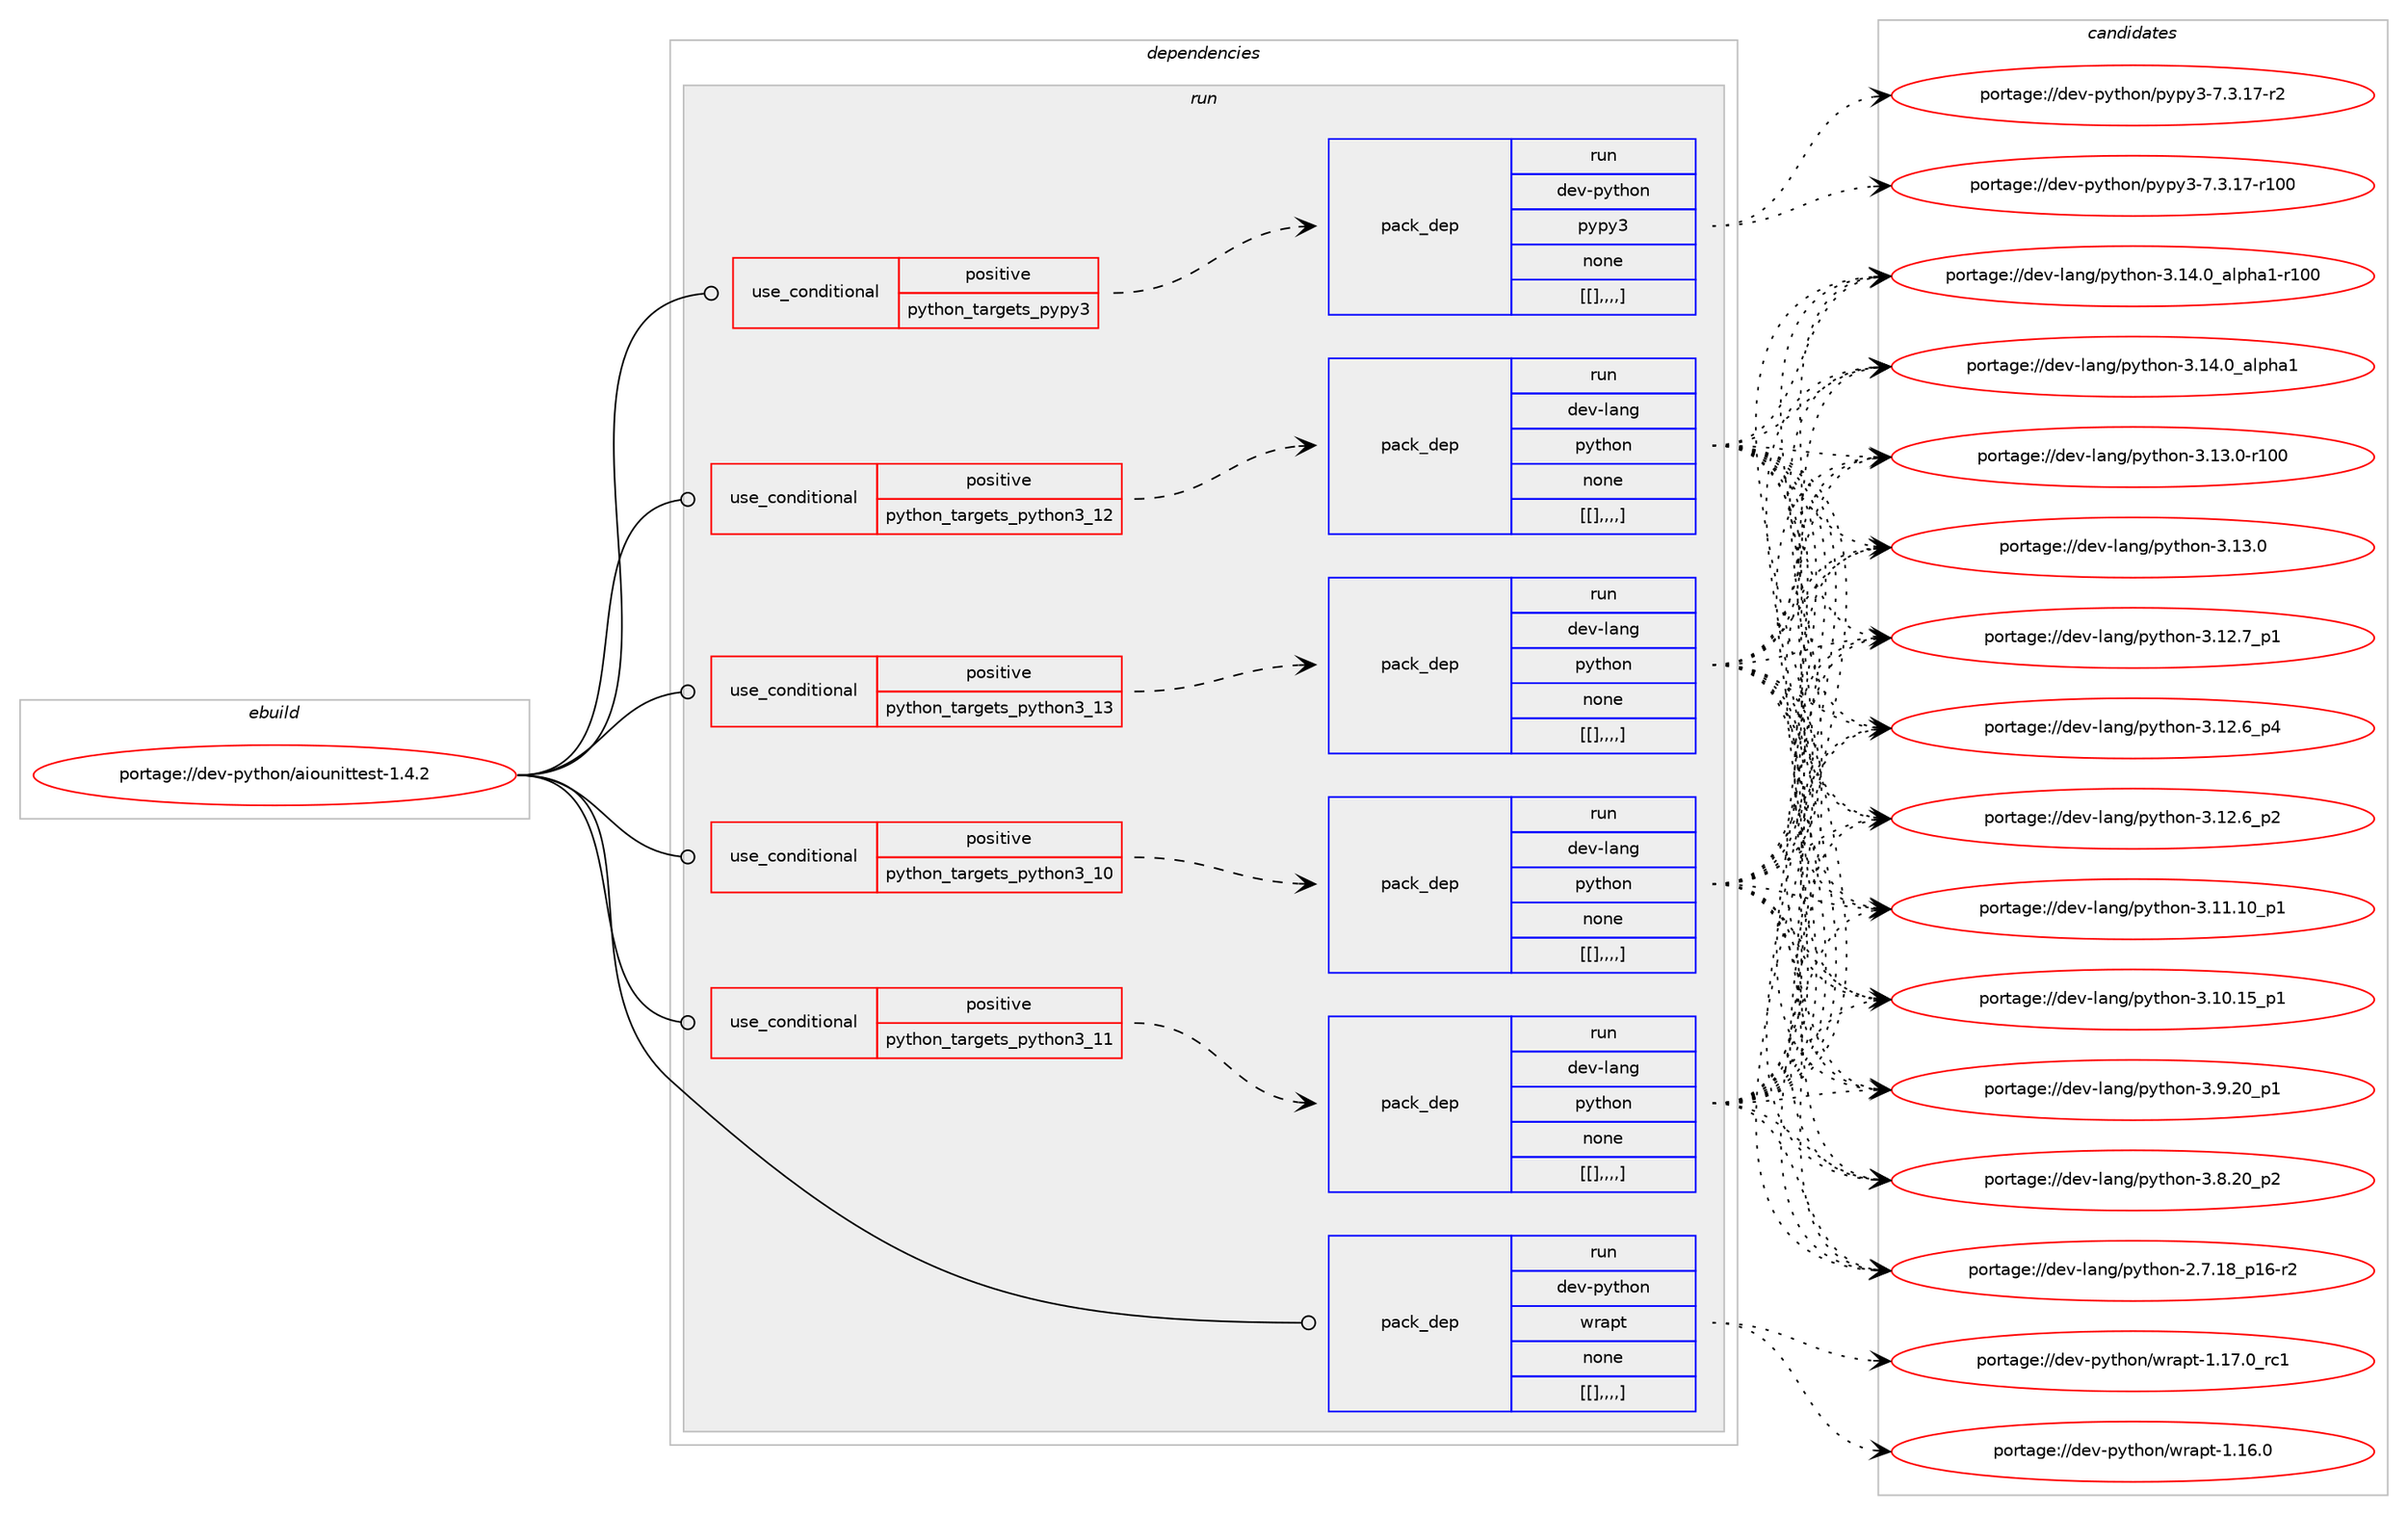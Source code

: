 digraph prolog {

# *************
# Graph options
# *************

newrank=true;
concentrate=true;
compound=true;
graph [rankdir=LR,fontname=Helvetica,fontsize=10,ranksep=1.5];#, ranksep=2.5, nodesep=0.2];
edge  [arrowhead=vee];
node  [fontname=Helvetica,fontsize=10];

# **********
# The ebuild
# **********

subgraph cluster_leftcol {
color=gray;
label=<<i>ebuild</i>>;
id [label="portage://dev-python/aiounittest-1.4.2", color=red, width=4, href="../dev-python/aiounittest-1.4.2.svg"];
}

# ****************
# The dependencies
# ****************

subgraph cluster_midcol {
color=gray;
label=<<i>dependencies</i>>;
subgraph cluster_compile {
fillcolor="#eeeeee";
style=filled;
label=<<i>compile</i>>;
}
subgraph cluster_compileandrun {
fillcolor="#eeeeee";
style=filled;
label=<<i>compile and run</i>>;
}
subgraph cluster_run {
fillcolor="#eeeeee";
style=filled;
label=<<i>run</i>>;
subgraph cond32798 {
dependency146832 [label=<<TABLE BORDER="0" CELLBORDER="1" CELLSPACING="0" CELLPADDING="4"><TR><TD ROWSPAN="3" CELLPADDING="10">use_conditional</TD></TR><TR><TD>positive</TD></TR><TR><TD>python_targets_pypy3</TD></TR></TABLE>>, shape=none, color=red];
subgraph pack112710 {
dependency146834 [label=<<TABLE BORDER="0" CELLBORDER="1" CELLSPACING="0" CELLPADDING="4" WIDTH="220"><TR><TD ROWSPAN="6" CELLPADDING="30">pack_dep</TD></TR><TR><TD WIDTH="110">run</TD></TR><TR><TD>dev-python</TD></TR><TR><TD>pypy3</TD></TR><TR><TD>none</TD></TR><TR><TD>[[],,,,]</TD></TR></TABLE>>, shape=none, color=blue];
}
dependency146832:e -> dependency146834:w [weight=20,style="dashed",arrowhead="vee"];
}
id:e -> dependency146832:w [weight=20,style="solid",arrowhead="odot"];
subgraph cond32801 {
dependency146838 [label=<<TABLE BORDER="0" CELLBORDER="1" CELLSPACING="0" CELLPADDING="4"><TR><TD ROWSPAN="3" CELLPADDING="10">use_conditional</TD></TR><TR><TD>positive</TD></TR><TR><TD>python_targets_python3_10</TD></TR></TABLE>>, shape=none, color=red];
subgraph pack112713 {
dependency146841 [label=<<TABLE BORDER="0" CELLBORDER="1" CELLSPACING="0" CELLPADDING="4" WIDTH="220"><TR><TD ROWSPAN="6" CELLPADDING="30">pack_dep</TD></TR><TR><TD WIDTH="110">run</TD></TR><TR><TD>dev-lang</TD></TR><TR><TD>python</TD></TR><TR><TD>none</TD></TR><TR><TD>[[],,,,]</TD></TR></TABLE>>, shape=none, color=blue];
}
dependency146838:e -> dependency146841:w [weight=20,style="dashed",arrowhead="vee"];
}
id:e -> dependency146838:w [weight=20,style="solid",arrowhead="odot"];
subgraph cond32806 {
dependency146849 [label=<<TABLE BORDER="0" CELLBORDER="1" CELLSPACING="0" CELLPADDING="4"><TR><TD ROWSPAN="3" CELLPADDING="10">use_conditional</TD></TR><TR><TD>positive</TD></TR><TR><TD>python_targets_python3_11</TD></TR></TABLE>>, shape=none, color=red];
subgraph pack112720 {
dependency146854 [label=<<TABLE BORDER="0" CELLBORDER="1" CELLSPACING="0" CELLPADDING="4" WIDTH="220"><TR><TD ROWSPAN="6" CELLPADDING="30">pack_dep</TD></TR><TR><TD WIDTH="110">run</TD></TR><TR><TD>dev-lang</TD></TR><TR><TD>python</TD></TR><TR><TD>none</TD></TR><TR><TD>[[],,,,]</TD></TR></TABLE>>, shape=none, color=blue];
}
dependency146849:e -> dependency146854:w [weight=20,style="dashed",arrowhead="vee"];
}
id:e -> dependency146849:w [weight=20,style="solid",arrowhead="odot"];
subgraph cond32812 {
dependency146861 [label=<<TABLE BORDER="0" CELLBORDER="1" CELLSPACING="0" CELLPADDING="4"><TR><TD ROWSPAN="3" CELLPADDING="10">use_conditional</TD></TR><TR><TD>positive</TD></TR><TR><TD>python_targets_python3_12</TD></TR></TABLE>>, shape=none, color=red];
subgraph pack112727 {
dependency146866 [label=<<TABLE BORDER="0" CELLBORDER="1" CELLSPACING="0" CELLPADDING="4" WIDTH="220"><TR><TD ROWSPAN="6" CELLPADDING="30">pack_dep</TD></TR><TR><TD WIDTH="110">run</TD></TR><TR><TD>dev-lang</TD></TR><TR><TD>python</TD></TR><TR><TD>none</TD></TR><TR><TD>[[],,,,]</TD></TR></TABLE>>, shape=none, color=blue];
}
dependency146861:e -> dependency146866:w [weight=20,style="dashed",arrowhead="vee"];
}
id:e -> dependency146861:w [weight=20,style="solid",arrowhead="odot"];
subgraph cond32816 {
dependency146869 [label=<<TABLE BORDER="0" CELLBORDER="1" CELLSPACING="0" CELLPADDING="4"><TR><TD ROWSPAN="3" CELLPADDING="10">use_conditional</TD></TR><TR><TD>positive</TD></TR><TR><TD>python_targets_python3_13</TD></TR></TABLE>>, shape=none, color=red];
subgraph pack112738 {
dependency146889 [label=<<TABLE BORDER="0" CELLBORDER="1" CELLSPACING="0" CELLPADDING="4" WIDTH="220"><TR><TD ROWSPAN="6" CELLPADDING="30">pack_dep</TD></TR><TR><TD WIDTH="110">run</TD></TR><TR><TD>dev-lang</TD></TR><TR><TD>python</TD></TR><TR><TD>none</TD></TR><TR><TD>[[],,,,]</TD></TR></TABLE>>, shape=none, color=blue];
}
dependency146869:e -> dependency146889:w [weight=20,style="dashed",arrowhead="vee"];
}
id:e -> dependency146869:w [weight=20,style="solid",arrowhead="odot"];
subgraph pack112740 {
dependency146890 [label=<<TABLE BORDER="0" CELLBORDER="1" CELLSPACING="0" CELLPADDING="4" WIDTH="220"><TR><TD ROWSPAN="6" CELLPADDING="30">pack_dep</TD></TR><TR><TD WIDTH="110">run</TD></TR><TR><TD>dev-python</TD></TR><TR><TD>wrapt</TD></TR><TR><TD>none</TD></TR><TR><TD>[[],,,,]</TD></TR></TABLE>>, shape=none, color=blue];
}
id:e -> dependency146890:w [weight=20,style="solid",arrowhead="odot"];
}
}

# **************
# The candidates
# **************

subgraph cluster_choices {
rank=same;
color=gray;
label=<<i>candidates</i>>;

subgraph choice112707 {
color=black;
nodesep=1;
choice100101118451121211161041111104711212111212151455546514649554511450 [label="portage://dev-python/pypy3-7.3.17-r2", color=red, width=4,href="../dev-python/pypy3-7.3.17-r2.svg"];
choice1001011184511212111610411111047112121112121514555465146495545114494848 [label="portage://dev-python/pypy3-7.3.17-r100", color=red, width=4,href="../dev-python/pypy3-7.3.17-r100.svg"];
dependency146834:e -> choice100101118451121211161041111104711212111212151455546514649554511450:w [style=dotted,weight="100"];
dependency146834:e -> choice1001011184511212111610411111047112121112121514555465146495545114494848:w [style=dotted,weight="100"];
}
subgraph choice112710 {
color=black;
nodesep=1;
choice100101118451089711010347112121116104111110455146495246489597108112104974945114494848 [label="portage://dev-lang/python-3.14.0_alpha1-r100", color=red, width=4,href="../dev-lang/python-3.14.0_alpha1-r100.svg"];
choice1001011184510897110103471121211161041111104551464952464895971081121049749 [label="portage://dev-lang/python-3.14.0_alpha1", color=red, width=4,href="../dev-lang/python-3.14.0_alpha1.svg"];
choice1001011184510897110103471121211161041111104551464951464845114494848 [label="portage://dev-lang/python-3.13.0-r100", color=red, width=4,href="../dev-lang/python-3.13.0-r100.svg"];
choice10010111845108971101034711212111610411111045514649514648 [label="portage://dev-lang/python-3.13.0", color=red, width=4,href="../dev-lang/python-3.13.0.svg"];
choice100101118451089711010347112121116104111110455146495046559511249 [label="portage://dev-lang/python-3.12.7_p1", color=red, width=4,href="../dev-lang/python-3.12.7_p1.svg"];
choice100101118451089711010347112121116104111110455146495046549511252 [label="portage://dev-lang/python-3.12.6_p4", color=red, width=4,href="../dev-lang/python-3.12.6_p4.svg"];
choice100101118451089711010347112121116104111110455146495046549511250 [label="portage://dev-lang/python-3.12.6_p2", color=red, width=4,href="../dev-lang/python-3.12.6_p2.svg"];
choice10010111845108971101034711212111610411111045514649494649489511249 [label="portage://dev-lang/python-3.11.10_p1", color=red, width=4,href="../dev-lang/python-3.11.10_p1.svg"];
choice10010111845108971101034711212111610411111045514649484649539511249 [label="portage://dev-lang/python-3.10.15_p1", color=red, width=4,href="../dev-lang/python-3.10.15_p1.svg"];
choice100101118451089711010347112121116104111110455146574650489511249 [label="portage://dev-lang/python-3.9.20_p1", color=red, width=4,href="../dev-lang/python-3.9.20_p1.svg"];
choice100101118451089711010347112121116104111110455146564650489511250 [label="portage://dev-lang/python-3.8.20_p2", color=red, width=4,href="../dev-lang/python-3.8.20_p2.svg"];
choice100101118451089711010347112121116104111110455046554649569511249544511450 [label="portage://dev-lang/python-2.7.18_p16-r2", color=red, width=4,href="../dev-lang/python-2.7.18_p16-r2.svg"];
dependency146841:e -> choice100101118451089711010347112121116104111110455146495246489597108112104974945114494848:w [style=dotted,weight="100"];
dependency146841:e -> choice1001011184510897110103471121211161041111104551464952464895971081121049749:w [style=dotted,weight="100"];
dependency146841:e -> choice1001011184510897110103471121211161041111104551464951464845114494848:w [style=dotted,weight="100"];
dependency146841:e -> choice10010111845108971101034711212111610411111045514649514648:w [style=dotted,weight="100"];
dependency146841:e -> choice100101118451089711010347112121116104111110455146495046559511249:w [style=dotted,weight="100"];
dependency146841:e -> choice100101118451089711010347112121116104111110455146495046549511252:w [style=dotted,weight="100"];
dependency146841:e -> choice100101118451089711010347112121116104111110455146495046549511250:w [style=dotted,weight="100"];
dependency146841:e -> choice10010111845108971101034711212111610411111045514649494649489511249:w [style=dotted,weight="100"];
dependency146841:e -> choice10010111845108971101034711212111610411111045514649484649539511249:w [style=dotted,weight="100"];
dependency146841:e -> choice100101118451089711010347112121116104111110455146574650489511249:w [style=dotted,weight="100"];
dependency146841:e -> choice100101118451089711010347112121116104111110455146564650489511250:w [style=dotted,weight="100"];
dependency146841:e -> choice100101118451089711010347112121116104111110455046554649569511249544511450:w [style=dotted,weight="100"];
}
subgraph choice112727 {
color=black;
nodesep=1;
choice100101118451089711010347112121116104111110455146495246489597108112104974945114494848 [label="portage://dev-lang/python-3.14.0_alpha1-r100", color=red, width=4,href="../dev-lang/python-3.14.0_alpha1-r100.svg"];
choice1001011184510897110103471121211161041111104551464952464895971081121049749 [label="portage://dev-lang/python-3.14.0_alpha1", color=red, width=4,href="../dev-lang/python-3.14.0_alpha1.svg"];
choice1001011184510897110103471121211161041111104551464951464845114494848 [label="portage://dev-lang/python-3.13.0-r100", color=red, width=4,href="../dev-lang/python-3.13.0-r100.svg"];
choice10010111845108971101034711212111610411111045514649514648 [label="portage://dev-lang/python-3.13.0", color=red, width=4,href="../dev-lang/python-3.13.0.svg"];
choice100101118451089711010347112121116104111110455146495046559511249 [label="portage://dev-lang/python-3.12.7_p1", color=red, width=4,href="../dev-lang/python-3.12.7_p1.svg"];
choice100101118451089711010347112121116104111110455146495046549511252 [label="portage://dev-lang/python-3.12.6_p4", color=red, width=4,href="../dev-lang/python-3.12.6_p4.svg"];
choice100101118451089711010347112121116104111110455146495046549511250 [label="portage://dev-lang/python-3.12.6_p2", color=red, width=4,href="../dev-lang/python-3.12.6_p2.svg"];
choice10010111845108971101034711212111610411111045514649494649489511249 [label="portage://dev-lang/python-3.11.10_p1", color=red, width=4,href="../dev-lang/python-3.11.10_p1.svg"];
choice10010111845108971101034711212111610411111045514649484649539511249 [label="portage://dev-lang/python-3.10.15_p1", color=red, width=4,href="../dev-lang/python-3.10.15_p1.svg"];
choice100101118451089711010347112121116104111110455146574650489511249 [label="portage://dev-lang/python-3.9.20_p1", color=red, width=4,href="../dev-lang/python-3.9.20_p1.svg"];
choice100101118451089711010347112121116104111110455146564650489511250 [label="portage://dev-lang/python-3.8.20_p2", color=red, width=4,href="../dev-lang/python-3.8.20_p2.svg"];
choice100101118451089711010347112121116104111110455046554649569511249544511450 [label="portage://dev-lang/python-2.7.18_p16-r2", color=red, width=4,href="../dev-lang/python-2.7.18_p16-r2.svg"];
dependency146854:e -> choice100101118451089711010347112121116104111110455146495246489597108112104974945114494848:w [style=dotted,weight="100"];
dependency146854:e -> choice1001011184510897110103471121211161041111104551464952464895971081121049749:w [style=dotted,weight="100"];
dependency146854:e -> choice1001011184510897110103471121211161041111104551464951464845114494848:w [style=dotted,weight="100"];
dependency146854:e -> choice10010111845108971101034711212111610411111045514649514648:w [style=dotted,weight="100"];
dependency146854:e -> choice100101118451089711010347112121116104111110455146495046559511249:w [style=dotted,weight="100"];
dependency146854:e -> choice100101118451089711010347112121116104111110455146495046549511252:w [style=dotted,weight="100"];
dependency146854:e -> choice100101118451089711010347112121116104111110455146495046549511250:w [style=dotted,weight="100"];
dependency146854:e -> choice10010111845108971101034711212111610411111045514649494649489511249:w [style=dotted,weight="100"];
dependency146854:e -> choice10010111845108971101034711212111610411111045514649484649539511249:w [style=dotted,weight="100"];
dependency146854:e -> choice100101118451089711010347112121116104111110455146574650489511249:w [style=dotted,weight="100"];
dependency146854:e -> choice100101118451089711010347112121116104111110455146564650489511250:w [style=dotted,weight="100"];
dependency146854:e -> choice100101118451089711010347112121116104111110455046554649569511249544511450:w [style=dotted,weight="100"];
}
subgraph choice112738 {
color=black;
nodesep=1;
choice100101118451089711010347112121116104111110455146495246489597108112104974945114494848 [label="portage://dev-lang/python-3.14.0_alpha1-r100", color=red, width=4,href="../dev-lang/python-3.14.0_alpha1-r100.svg"];
choice1001011184510897110103471121211161041111104551464952464895971081121049749 [label="portage://dev-lang/python-3.14.0_alpha1", color=red, width=4,href="../dev-lang/python-3.14.0_alpha1.svg"];
choice1001011184510897110103471121211161041111104551464951464845114494848 [label="portage://dev-lang/python-3.13.0-r100", color=red, width=4,href="../dev-lang/python-3.13.0-r100.svg"];
choice10010111845108971101034711212111610411111045514649514648 [label="portage://dev-lang/python-3.13.0", color=red, width=4,href="../dev-lang/python-3.13.0.svg"];
choice100101118451089711010347112121116104111110455146495046559511249 [label="portage://dev-lang/python-3.12.7_p1", color=red, width=4,href="../dev-lang/python-3.12.7_p1.svg"];
choice100101118451089711010347112121116104111110455146495046549511252 [label="portage://dev-lang/python-3.12.6_p4", color=red, width=4,href="../dev-lang/python-3.12.6_p4.svg"];
choice100101118451089711010347112121116104111110455146495046549511250 [label="portage://dev-lang/python-3.12.6_p2", color=red, width=4,href="../dev-lang/python-3.12.6_p2.svg"];
choice10010111845108971101034711212111610411111045514649494649489511249 [label="portage://dev-lang/python-3.11.10_p1", color=red, width=4,href="../dev-lang/python-3.11.10_p1.svg"];
choice10010111845108971101034711212111610411111045514649484649539511249 [label="portage://dev-lang/python-3.10.15_p1", color=red, width=4,href="../dev-lang/python-3.10.15_p1.svg"];
choice100101118451089711010347112121116104111110455146574650489511249 [label="portage://dev-lang/python-3.9.20_p1", color=red, width=4,href="../dev-lang/python-3.9.20_p1.svg"];
choice100101118451089711010347112121116104111110455146564650489511250 [label="portage://dev-lang/python-3.8.20_p2", color=red, width=4,href="../dev-lang/python-3.8.20_p2.svg"];
choice100101118451089711010347112121116104111110455046554649569511249544511450 [label="portage://dev-lang/python-2.7.18_p16-r2", color=red, width=4,href="../dev-lang/python-2.7.18_p16-r2.svg"];
dependency146866:e -> choice100101118451089711010347112121116104111110455146495246489597108112104974945114494848:w [style=dotted,weight="100"];
dependency146866:e -> choice1001011184510897110103471121211161041111104551464952464895971081121049749:w [style=dotted,weight="100"];
dependency146866:e -> choice1001011184510897110103471121211161041111104551464951464845114494848:w [style=dotted,weight="100"];
dependency146866:e -> choice10010111845108971101034711212111610411111045514649514648:w [style=dotted,weight="100"];
dependency146866:e -> choice100101118451089711010347112121116104111110455146495046559511249:w [style=dotted,weight="100"];
dependency146866:e -> choice100101118451089711010347112121116104111110455146495046549511252:w [style=dotted,weight="100"];
dependency146866:e -> choice100101118451089711010347112121116104111110455146495046549511250:w [style=dotted,weight="100"];
dependency146866:e -> choice10010111845108971101034711212111610411111045514649494649489511249:w [style=dotted,weight="100"];
dependency146866:e -> choice10010111845108971101034711212111610411111045514649484649539511249:w [style=dotted,weight="100"];
dependency146866:e -> choice100101118451089711010347112121116104111110455146574650489511249:w [style=dotted,weight="100"];
dependency146866:e -> choice100101118451089711010347112121116104111110455146564650489511250:w [style=dotted,weight="100"];
dependency146866:e -> choice100101118451089711010347112121116104111110455046554649569511249544511450:w [style=dotted,weight="100"];
}
subgraph choice112742 {
color=black;
nodesep=1;
choice100101118451089711010347112121116104111110455146495246489597108112104974945114494848 [label="portage://dev-lang/python-3.14.0_alpha1-r100", color=red, width=4,href="../dev-lang/python-3.14.0_alpha1-r100.svg"];
choice1001011184510897110103471121211161041111104551464952464895971081121049749 [label="portage://dev-lang/python-3.14.0_alpha1", color=red, width=4,href="../dev-lang/python-3.14.0_alpha1.svg"];
choice1001011184510897110103471121211161041111104551464951464845114494848 [label="portage://dev-lang/python-3.13.0-r100", color=red, width=4,href="../dev-lang/python-3.13.0-r100.svg"];
choice10010111845108971101034711212111610411111045514649514648 [label="portage://dev-lang/python-3.13.0", color=red, width=4,href="../dev-lang/python-3.13.0.svg"];
choice100101118451089711010347112121116104111110455146495046559511249 [label="portage://dev-lang/python-3.12.7_p1", color=red, width=4,href="../dev-lang/python-3.12.7_p1.svg"];
choice100101118451089711010347112121116104111110455146495046549511252 [label="portage://dev-lang/python-3.12.6_p4", color=red, width=4,href="../dev-lang/python-3.12.6_p4.svg"];
choice100101118451089711010347112121116104111110455146495046549511250 [label="portage://dev-lang/python-3.12.6_p2", color=red, width=4,href="../dev-lang/python-3.12.6_p2.svg"];
choice10010111845108971101034711212111610411111045514649494649489511249 [label="portage://dev-lang/python-3.11.10_p1", color=red, width=4,href="../dev-lang/python-3.11.10_p1.svg"];
choice10010111845108971101034711212111610411111045514649484649539511249 [label="portage://dev-lang/python-3.10.15_p1", color=red, width=4,href="../dev-lang/python-3.10.15_p1.svg"];
choice100101118451089711010347112121116104111110455146574650489511249 [label="portage://dev-lang/python-3.9.20_p1", color=red, width=4,href="../dev-lang/python-3.9.20_p1.svg"];
choice100101118451089711010347112121116104111110455146564650489511250 [label="portage://dev-lang/python-3.8.20_p2", color=red, width=4,href="../dev-lang/python-3.8.20_p2.svg"];
choice100101118451089711010347112121116104111110455046554649569511249544511450 [label="portage://dev-lang/python-2.7.18_p16-r2", color=red, width=4,href="../dev-lang/python-2.7.18_p16-r2.svg"];
dependency146889:e -> choice100101118451089711010347112121116104111110455146495246489597108112104974945114494848:w [style=dotted,weight="100"];
dependency146889:e -> choice1001011184510897110103471121211161041111104551464952464895971081121049749:w [style=dotted,weight="100"];
dependency146889:e -> choice1001011184510897110103471121211161041111104551464951464845114494848:w [style=dotted,weight="100"];
dependency146889:e -> choice10010111845108971101034711212111610411111045514649514648:w [style=dotted,weight="100"];
dependency146889:e -> choice100101118451089711010347112121116104111110455146495046559511249:w [style=dotted,weight="100"];
dependency146889:e -> choice100101118451089711010347112121116104111110455146495046549511252:w [style=dotted,weight="100"];
dependency146889:e -> choice100101118451089711010347112121116104111110455146495046549511250:w [style=dotted,weight="100"];
dependency146889:e -> choice10010111845108971101034711212111610411111045514649494649489511249:w [style=dotted,weight="100"];
dependency146889:e -> choice10010111845108971101034711212111610411111045514649484649539511249:w [style=dotted,weight="100"];
dependency146889:e -> choice100101118451089711010347112121116104111110455146574650489511249:w [style=dotted,weight="100"];
dependency146889:e -> choice100101118451089711010347112121116104111110455146564650489511250:w [style=dotted,weight="100"];
dependency146889:e -> choice100101118451089711010347112121116104111110455046554649569511249544511450:w [style=dotted,weight="100"];
}
subgraph choice112752 {
color=black;
nodesep=1;
choice10010111845112121116104111110471191149711211645494649554648951149949 [label="portage://dev-python/wrapt-1.17.0_rc1", color=red, width=4,href="../dev-python/wrapt-1.17.0_rc1.svg"];
choice10010111845112121116104111110471191149711211645494649544648 [label="portage://dev-python/wrapt-1.16.0", color=red, width=4,href="../dev-python/wrapt-1.16.0.svg"];
dependency146890:e -> choice10010111845112121116104111110471191149711211645494649554648951149949:w [style=dotted,weight="100"];
dependency146890:e -> choice10010111845112121116104111110471191149711211645494649544648:w [style=dotted,weight="100"];
}
}

}

